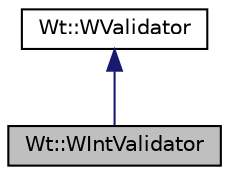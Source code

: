 digraph "Wt::WIntValidator"
{
 // LATEX_PDF_SIZE
  edge [fontname="Helvetica",fontsize="10",labelfontname="Helvetica",labelfontsize="10"];
  node [fontname="Helvetica",fontsize="10",shape=record];
  Node1 [label="Wt::WIntValidator",height=0.2,width=0.4,color="black", fillcolor="grey75", style="filled", fontcolor="black",tooltip="A validator that validates integer user input."];
  Node2 -> Node1 [dir="back",color="midnightblue",fontsize="10",style="solid"];
  Node2 [label="Wt::WValidator",height=0.2,width=0.4,color="black", fillcolor="white", style="filled",URL="$classWt_1_1WValidator.html",tooltip="A validator is used to validate user input according to pre-defined rules."];
}
